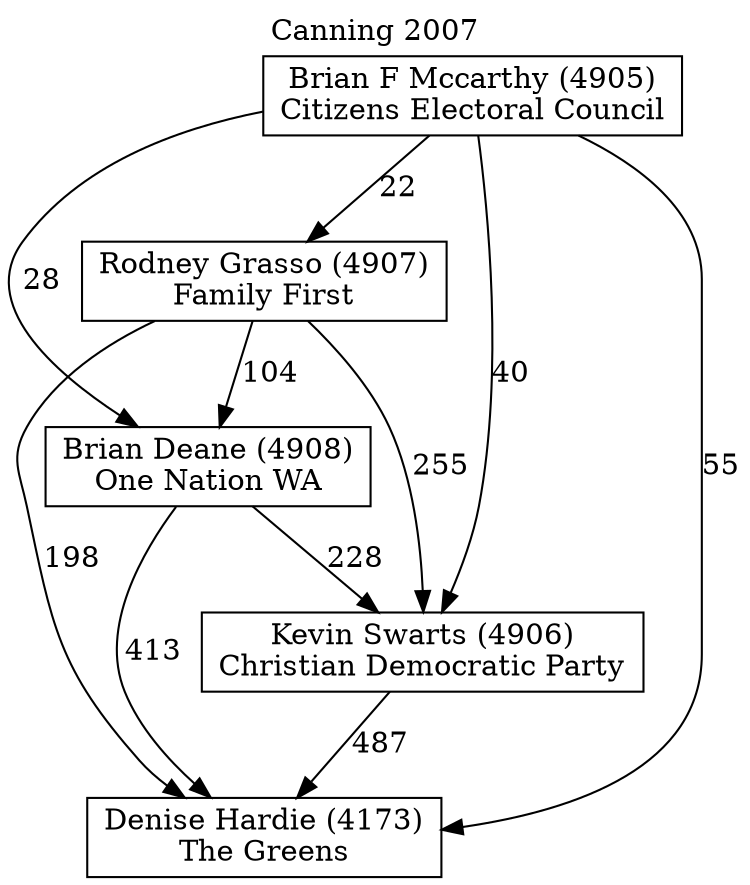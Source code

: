 // House preference flow
digraph "Denise Hardie (4173)_Canning_2007" {
	graph [label="Canning 2007" labelloc=t mclimit=10]
	node [shape=box]
	"Denise Hardie (4173)" [label="Denise Hardie (4173)
The Greens"]
	"Kevin Swarts (4906)" [label="Kevin Swarts (4906)
Christian Democratic Party"]
	"Brian Deane (4908)" [label="Brian Deane (4908)
One Nation WA"]
	"Rodney Grasso (4907)" [label="Rodney Grasso (4907)
Family First"]
	"Brian F Mccarthy (4905)" [label="Brian F Mccarthy (4905)
Citizens Electoral Council"]
	"Denise Hardie (4173)" [label="Denise Hardie (4173)
The Greens"]
	"Brian Deane (4908)" [label="Brian Deane (4908)
One Nation WA"]
	"Rodney Grasso (4907)" [label="Rodney Grasso (4907)
Family First"]
	"Brian F Mccarthy (4905)" [label="Brian F Mccarthy (4905)
Citizens Electoral Council"]
	"Denise Hardie (4173)" [label="Denise Hardie (4173)
The Greens"]
	"Rodney Grasso (4907)" [label="Rodney Grasso (4907)
Family First"]
	"Brian F Mccarthy (4905)" [label="Brian F Mccarthy (4905)
Citizens Electoral Council"]
	"Denise Hardie (4173)" [label="Denise Hardie (4173)
The Greens"]
	"Brian F Mccarthy (4905)" [label="Brian F Mccarthy (4905)
Citizens Electoral Council"]
	"Brian F Mccarthy (4905)" [label="Brian F Mccarthy (4905)
Citizens Electoral Council"]
	"Rodney Grasso (4907)" [label="Rodney Grasso (4907)
Family First"]
	"Brian F Mccarthy (4905)" [label="Brian F Mccarthy (4905)
Citizens Electoral Council"]
	"Brian F Mccarthy (4905)" [label="Brian F Mccarthy (4905)
Citizens Electoral Council"]
	"Brian Deane (4908)" [label="Brian Deane (4908)
One Nation WA"]
	"Rodney Grasso (4907)" [label="Rodney Grasso (4907)
Family First"]
	"Brian F Mccarthy (4905)" [label="Brian F Mccarthy (4905)
Citizens Electoral Council"]
	"Brian Deane (4908)" [label="Brian Deane (4908)
One Nation WA"]
	"Brian F Mccarthy (4905)" [label="Brian F Mccarthy (4905)
Citizens Electoral Council"]
	"Brian F Mccarthy (4905)" [label="Brian F Mccarthy (4905)
Citizens Electoral Council"]
	"Rodney Grasso (4907)" [label="Rodney Grasso (4907)
Family First"]
	"Brian F Mccarthy (4905)" [label="Brian F Mccarthy (4905)
Citizens Electoral Council"]
	"Brian F Mccarthy (4905)" [label="Brian F Mccarthy (4905)
Citizens Electoral Council"]
	"Kevin Swarts (4906)" [label="Kevin Swarts (4906)
Christian Democratic Party"]
	"Brian Deane (4908)" [label="Brian Deane (4908)
One Nation WA"]
	"Rodney Grasso (4907)" [label="Rodney Grasso (4907)
Family First"]
	"Brian F Mccarthy (4905)" [label="Brian F Mccarthy (4905)
Citizens Electoral Council"]
	"Kevin Swarts (4906)" [label="Kevin Swarts (4906)
Christian Democratic Party"]
	"Rodney Grasso (4907)" [label="Rodney Grasso (4907)
Family First"]
	"Brian F Mccarthy (4905)" [label="Brian F Mccarthy (4905)
Citizens Electoral Council"]
	"Kevin Swarts (4906)" [label="Kevin Swarts (4906)
Christian Democratic Party"]
	"Brian F Mccarthy (4905)" [label="Brian F Mccarthy (4905)
Citizens Electoral Council"]
	"Brian F Mccarthy (4905)" [label="Brian F Mccarthy (4905)
Citizens Electoral Council"]
	"Rodney Grasso (4907)" [label="Rodney Grasso (4907)
Family First"]
	"Brian F Mccarthy (4905)" [label="Brian F Mccarthy (4905)
Citizens Electoral Council"]
	"Brian F Mccarthy (4905)" [label="Brian F Mccarthy (4905)
Citizens Electoral Council"]
	"Brian Deane (4908)" [label="Brian Deane (4908)
One Nation WA"]
	"Rodney Grasso (4907)" [label="Rodney Grasso (4907)
Family First"]
	"Brian F Mccarthy (4905)" [label="Brian F Mccarthy (4905)
Citizens Electoral Council"]
	"Brian Deane (4908)" [label="Brian Deane (4908)
One Nation WA"]
	"Brian F Mccarthy (4905)" [label="Brian F Mccarthy (4905)
Citizens Electoral Council"]
	"Brian F Mccarthy (4905)" [label="Brian F Mccarthy (4905)
Citizens Electoral Council"]
	"Rodney Grasso (4907)" [label="Rodney Grasso (4907)
Family First"]
	"Brian F Mccarthy (4905)" [label="Brian F Mccarthy (4905)
Citizens Electoral Council"]
	"Brian F Mccarthy (4905)" [label="Brian F Mccarthy (4905)
Citizens Electoral Council"]
	"Kevin Swarts (4906)" -> "Denise Hardie (4173)" [label=487]
	"Brian Deane (4908)" -> "Kevin Swarts (4906)" [label=228]
	"Rodney Grasso (4907)" -> "Brian Deane (4908)" [label=104]
	"Brian F Mccarthy (4905)" -> "Rodney Grasso (4907)" [label=22]
	"Brian Deane (4908)" -> "Denise Hardie (4173)" [label=413]
	"Rodney Grasso (4907)" -> "Denise Hardie (4173)" [label=198]
	"Brian F Mccarthy (4905)" -> "Denise Hardie (4173)" [label=55]
	"Brian F Mccarthy (4905)" -> "Brian Deane (4908)" [label=28]
	"Rodney Grasso (4907)" -> "Kevin Swarts (4906)" [label=255]
	"Brian F Mccarthy (4905)" -> "Kevin Swarts (4906)" [label=40]
}
